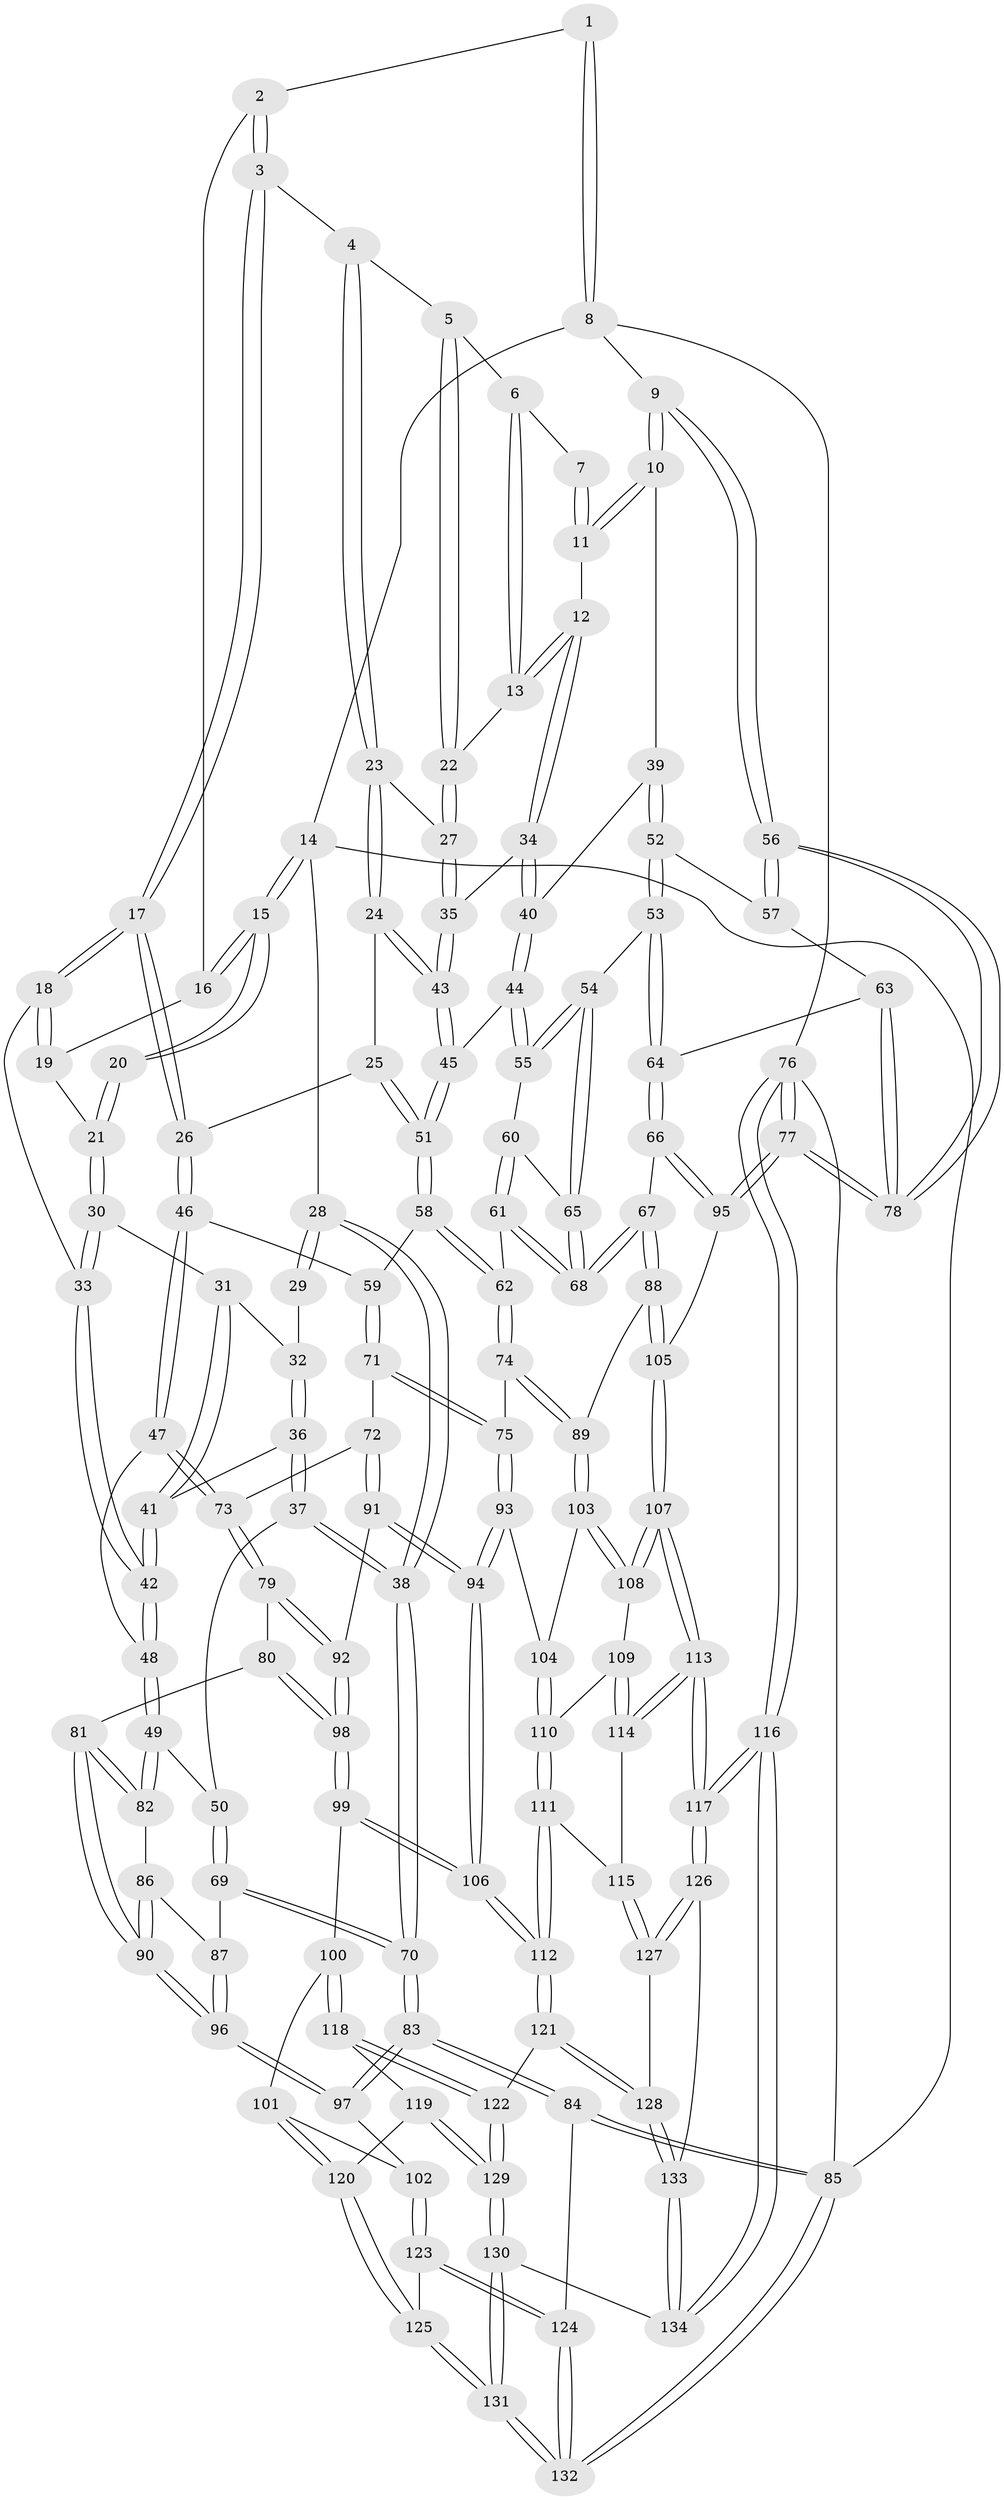 // coarse degree distribution, {4: 0.3924050632911392, 5: 0.45569620253164556, 3: 0.0759493670886076, 6: 0.06329113924050633, 8: 0.012658227848101266}
// Generated by graph-tools (version 1.1) at 2025/42/03/06/25 10:42:34]
// undirected, 134 vertices, 332 edges
graph export_dot {
graph [start="1"]
  node [color=gray90,style=filled];
  1 [pos="+0.7611920882772182+0"];
  2 [pos="+0.45986402845491303+0"];
  3 [pos="+0.5181896338769884+0.01760899173255393"];
  4 [pos="+0.5281290057766663+0.034037667934252905"];
  5 [pos="+0.6054408963552351+0.0783718745766691"];
  6 [pos="+0.6974261991039199+0.014110772581451306"];
  7 [pos="+0.7249531244339878+0"];
  8 [pos="+1+0"];
  9 [pos="+1+0"];
  10 [pos="+0.9972974971502556+0.05994828293891592"];
  11 [pos="+0.7620364482355889+0.08559761030514187"];
  12 [pos="+0.734360210885503+0.1324961549507377"];
  13 [pos="+0.6904209335515167+0.09842894451385154"];
  14 [pos="+0+0"];
  15 [pos="+0+0"];
  16 [pos="+0.35730448612157867+0"];
  17 [pos="+0.3889579622297502+0.18472936220798125"];
  18 [pos="+0.37819061404834137+0.18129006203981587"];
  19 [pos="+0.3375475909540101+0"];
  20 [pos="+0.2269055975090082+0.09377886549961285"];
  21 [pos="+0.2533470200761573+0.11199925127393931"];
  22 [pos="+0.6298850986677914+0.10965292649762055"];
  23 [pos="+0.5283558167079468+0.18434796798630898"];
  24 [pos="+0.51717531536297+0.20755276122380673"];
  25 [pos="+0.4887212442394893+0.22718040771015688"];
  26 [pos="+0.46391376880037005+0.24127921964354423"];
  27 [pos="+0.6253027024745165+0.14625573166804373"];
  28 [pos="+0+0"];
  29 [pos="+0.16936082663695876+0.11114167878641146"];
  30 [pos="+0.25315908107625895+0.14516247925545822"];
  31 [pos="+0.2191661202671234+0.16656603338000633"];
  32 [pos="+0.19467605112170586+0.1493402874379772"];
  33 [pos="+0.36012858987144786+0.18718170780798066"];
  34 [pos="+0.7344865938123449+0.1330056906609213"];
  35 [pos="+0.6677347348447766+0.2037797280291621"];
  36 [pos="+0.026062238949502214+0.18802300761594373"];
  37 [pos="+0+0.17371729277202055"];
  38 [pos="+0+0.1275806160098174"];
  39 [pos="+0.8651730201061802+0.2140963777720276"];
  40 [pos="+0.846096703060494+0.21290667495130813"];
  41 [pos="+0.20110556412908642+0.22642072429023014"];
  42 [pos="+0.24389752971807832+0.3234471297282928"];
  43 [pos="+0.6659275858221173+0.25722257032002377"];
  44 [pos="+0.6960148647528455+0.27627863014295984"];
  45 [pos="+0.6696687627417797+0.2644862126941983"];
  46 [pos="+0.462322030771328+0.31421685933300364"];
  47 [pos="+0.2613202229914471+0.35616561169087385"];
  48 [pos="+0.24081591577873201+0.34934179546862776"];
  49 [pos="+0.2332649068771492+0.3547883270347852"];
  50 [pos="+0.1330696825989593+0.32593204234432493"];
  51 [pos="+0.6205121290286759+0.3128707211944788"];
  52 [pos="+0.8842476390894226+0.31672711080764815"];
  53 [pos="+0.8617351748700781+0.34323339997522756"];
  54 [pos="+0.8520667395419582+0.3528098896965619"];
  55 [pos="+0.7177705646393338+0.32964180324523973"];
  56 [pos="+1+0.3702186501137664"];
  57 [pos="+0.8919268227216802+0.32031368870501825"];
  58 [pos="+0.5961421248405835+0.3453110958156704"];
  59 [pos="+0.4806907507498921+0.35070327060124906"];
  60 [pos="+0.7120506088136549+0.3761812375416891"];
  61 [pos="+0.6653900582304563+0.4496317930610863"];
  62 [pos="+0.6556068056263562+0.4534046458262162"];
  63 [pos="+0.966881560184827+0.46807582929554664"];
  64 [pos="+0.9360848925075078+0.4856759944414986"];
  65 [pos="+0.8243809664435047+0.4167990231334976"];
  66 [pos="+0.9262835921526761+0.49277290473905405"];
  67 [pos="+0.836625830848818+0.5233867546062889"];
  68 [pos="+0.8194256118403414+0.49248744919785525"];
  69 [pos="+0.01959341090569423+0.4573759354884392"];
  70 [pos="+0+0.3926205255351619"];
  71 [pos="+0.4714617568488109+0.4354861092828138"];
  72 [pos="+0.43668541987483184+0.46059950336955907"];
  73 [pos="+0.3723922645588194+0.46038632322355444"];
  74 [pos="+0.6182781449758104+0.500633990555043"];
  75 [pos="+0.601717584402895+0.5134356117167598"];
  76 [pos="+1+1"];
  77 [pos="+1+0.6672938114485352"];
  78 [pos="+1+0.435031671720473"];
  79 [pos="+0.3343283024893858+0.5085964666204501"];
  80 [pos="+0.220159079715218+0.5172398704622629"];
  81 [pos="+0.2140045778281075+0.5134431015246117"];
  82 [pos="+0.19385414825119202+0.4443306074988031"];
  83 [pos="+0+0.6829655166108415"];
  84 [pos="+0+0.9935370766829869"];
  85 [pos="+0+1"];
  86 [pos="+0.07019355247294952+0.4610973824648222"];
  87 [pos="+0.022767212457090166+0.45898020577865206"];
  88 [pos="+0.8354511036035847+0.529668581043213"];
  89 [pos="+0.7875291380551463+0.5829631631645554"];
  90 [pos="+0.14497591749291563+0.5896166614773305"];
  91 [pos="+0.4350701368874476+0.5537325490761106"];
  92 [pos="+0.3482952258497075+0.591315073805671"];
  93 [pos="+0.5907171151327021+0.5909828087092195"];
  94 [pos="+0.5311680348547357+0.6744392529105548"];
  95 [pos="+1+0.661464737811668"];
  96 [pos="+0.09775273760598+0.6701429153117763"];
  97 [pos="+0.0968209215908741+0.6750085733612032"];
  98 [pos="+0.3108892614983729+0.6630825100604799"];
  99 [pos="+0.310806775244339+0.6847282948676328"];
  100 [pos="+0.30691112643572915+0.6893033200438675"];
  101 [pos="+0.2903708145458559+0.6913579181761853"];
  102 [pos="+0.10868635394603947+0.6877605770613087"];
  103 [pos="+0.7869964031457855+0.5840994181550877"];
  104 [pos="+0.7221382719042048+0.6287206692336671"];
  105 [pos="+0.9583910783568063+0.6712366397384465"];
  106 [pos="+0.52761935165897+0.6895885451572905"];
  107 [pos="+0.9013909195673786+0.7212113003881554"];
  108 [pos="+0.8226390729393291+0.6859501701027623"];
  109 [pos="+0.8023452407811854+0.6979342102293115"];
  110 [pos="+0.7200751230126617+0.6917311379213656"];
  111 [pos="+0.6803793102757528+0.7636882250260516"];
  112 [pos="+0.5678476411897819+0.7967398697807778"];
  113 [pos="+0.8868596968619319+0.7823195492045737"];
  114 [pos="+0.7688500106515586+0.7740035715505017"];
  115 [pos="+0.7442719892478057+0.7841310149380726"];
  116 [pos="+1+1"];
  117 [pos="+0.9232228732783048+0.9538136044154162"];
  118 [pos="+0.31778368589429723+0.7598591206754984"];
  119 [pos="+0.28542637539879445+0.8521871239113544"];
  120 [pos="+0.17984941858148135+0.8453017630217327"];
  121 [pos="+0.5642786861748184+0.8107671095798852"];
  122 [pos="+0.4826866718262303+0.8681190807916765"];
  123 [pos="+0.11903447663115185+0.8491145218986715"];
  124 [pos="+0.08661941763474455+0.8682132749391764"];
  125 [pos="+0.12805535105761803+0.8531146649124476"];
  126 [pos="+0.8460469663952505+0.9290718230681975"];
  127 [pos="+0.765911150143938+0.8336512660261263"];
  128 [pos="+0.6465926141634459+0.9244517266152003"];
  129 [pos="+0.3725889245641138+1"];
  130 [pos="+0.33580993205038245+1"];
  131 [pos="+0.3292888121811322+1"];
  132 [pos="+0.1159595441458249+1"];
  133 [pos="+0.6542290652195623+0.9380298683034464"];
  134 [pos="+0.6218059844212283+1"];
  1 -- 2;
  1 -- 8;
  1 -- 8;
  2 -- 3;
  2 -- 3;
  2 -- 16;
  3 -- 4;
  3 -- 17;
  3 -- 17;
  4 -- 5;
  4 -- 23;
  4 -- 23;
  5 -- 6;
  5 -- 22;
  5 -- 22;
  6 -- 7;
  6 -- 13;
  6 -- 13;
  7 -- 11;
  7 -- 11;
  8 -- 9;
  8 -- 14;
  8 -- 76;
  9 -- 10;
  9 -- 10;
  9 -- 56;
  9 -- 56;
  10 -- 11;
  10 -- 11;
  10 -- 39;
  11 -- 12;
  12 -- 13;
  12 -- 13;
  12 -- 34;
  12 -- 34;
  13 -- 22;
  14 -- 15;
  14 -- 15;
  14 -- 28;
  14 -- 85;
  15 -- 16;
  15 -- 16;
  15 -- 20;
  15 -- 20;
  16 -- 19;
  17 -- 18;
  17 -- 18;
  17 -- 26;
  17 -- 26;
  18 -- 19;
  18 -- 19;
  18 -- 33;
  19 -- 21;
  20 -- 21;
  20 -- 21;
  21 -- 30;
  21 -- 30;
  22 -- 27;
  22 -- 27;
  23 -- 24;
  23 -- 24;
  23 -- 27;
  24 -- 25;
  24 -- 43;
  24 -- 43;
  25 -- 26;
  25 -- 51;
  25 -- 51;
  26 -- 46;
  26 -- 46;
  27 -- 35;
  27 -- 35;
  28 -- 29;
  28 -- 29;
  28 -- 38;
  28 -- 38;
  29 -- 32;
  30 -- 31;
  30 -- 33;
  30 -- 33;
  31 -- 32;
  31 -- 41;
  31 -- 41;
  32 -- 36;
  32 -- 36;
  33 -- 42;
  33 -- 42;
  34 -- 35;
  34 -- 40;
  34 -- 40;
  35 -- 43;
  35 -- 43;
  36 -- 37;
  36 -- 37;
  36 -- 41;
  37 -- 38;
  37 -- 38;
  37 -- 50;
  38 -- 70;
  38 -- 70;
  39 -- 40;
  39 -- 52;
  39 -- 52;
  40 -- 44;
  40 -- 44;
  41 -- 42;
  41 -- 42;
  42 -- 48;
  42 -- 48;
  43 -- 45;
  43 -- 45;
  44 -- 45;
  44 -- 55;
  44 -- 55;
  45 -- 51;
  45 -- 51;
  46 -- 47;
  46 -- 47;
  46 -- 59;
  47 -- 48;
  47 -- 73;
  47 -- 73;
  48 -- 49;
  48 -- 49;
  49 -- 50;
  49 -- 82;
  49 -- 82;
  50 -- 69;
  50 -- 69;
  51 -- 58;
  51 -- 58;
  52 -- 53;
  52 -- 53;
  52 -- 57;
  53 -- 54;
  53 -- 64;
  53 -- 64;
  54 -- 55;
  54 -- 55;
  54 -- 65;
  54 -- 65;
  55 -- 60;
  56 -- 57;
  56 -- 57;
  56 -- 78;
  56 -- 78;
  57 -- 63;
  58 -- 59;
  58 -- 62;
  58 -- 62;
  59 -- 71;
  59 -- 71;
  60 -- 61;
  60 -- 61;
  60 -- 65;
  61 -- 62;
  61 -- 68;
  61 -- 68;
  62 -- 74;
  62 -- 74;
  63 -- 64;
  63 -- 78;
  63 -- 78;
  64 -- 66;
  64 -- 66;
  65 -- 68;
  65 -- 68;
  66 -- 67;
  66 -- 95;
  66 -- 95;
  67 -- 68;
  67 -- 68;
  67 -- 88;
  67 -- 88;
  69 -- 70;
  69 -- 70;
  69 -- 87;
  70 -- 83;
  70 -- 83;
  71 -- 72;
  71 -- 75;
  71 -- 75;
  72 -- 73;
  72 -- 91;
  72 -- 91;
  73 -- 79;
  73 -- 79;
  74 -- 75;
  74 -- 89;
  74 -- 89;
  75 -- 93;
  75 -- 93;
  76 -- 77;
  76 -- 77;
  76 -- 116;
  76 -- 116;
  76 -- 85;
  77 -- 78;
  77 -- 78;
  77 -- 95;
  77 -- 95;
  79 -- 80;
  79 -- 92;
  79 -- 92;
  80 -- 81;
  80 -- 98;
  80 -- 98;
  81 -- 82;
  81 -- 82;
  81 -- 90;
  81 -- 90;
  82 -- 86;
  83 -- 84;
  83 -- 84;
  83 -- 97;
  83 -- 97;
  84 -- 85;
  84 -- 85;
  84 -- 124;
  85 -- 132;
  85 -- 132;
  86 -- 87;
  86 -- 90;
  86 -- 90;
  87 -- 96;
  87 -- 96;
  88 -- 89;
  88 -- 105;
  88 -- 105;
  89 -- 103;
  89 -- 103;
  90 -- 96;
  90 -- 96;
  91 -- 92;
  91 -- 94;
  91 -- 94;
  92 -- 98;
  92 -- 98;
  93 -- 94;
  93 -- 94;
  93 -- 104;
  94 -- 106;
  94 -- 106;
  95 -- 105;
  96 -- 97;
  96 -- 97;
  97 -- 102;
  98 -- 99;
  98 -- 99;
  99 -- 100;
  99 -- 106;
  99 -- 106;
  100 -- 101;
  100 -- 118;
  100 -- 118;
  101 -- 102;
  101 -- 120;
  101 -- 120;
  102 -- 123;
  102 -- 123;
  103 -- 104;
  103 -- 108;
  103 -- 108;
  104 -- 110;
  104 -- 110;
  105 -- 107;
  105 -- 107;
  106 -- 112;
  106 -- 112;
  107 -- 108;
  107 -- 108;
  107 -- 113;
  107 -- 113;
  108 -- 109;
  109 -- 110;
  109 -- 114;
  109 -- 114;
  110 -- 111;
  110 -- 111;
  111 -- 112;
  111 -- 112;
  111 -- 115;
  112 -- 121;
  112 -- 121;
  113 -- 114;
  113 -- 114;
  113 -- 117;
  113 -- 117;
  114 -- 115;
  115 -- 127;
  115 -- 127;
  116 -- 117;
  116 -- 117;
  116 -- 134;
  116 -- 134;
  117 -- 126;
  117 -- 126;
  118 -- 119;
  118 -- 122;
  118 -- 122;
  119 -- 120;
  119 -- 129;
  119 -- 129;
  120 -- 125;
  120 -- 125;
  121 -- 122;
  121 -- 128;
  121 -- 128;
  122 -- 129;
  122 -- 129;
  123 -- 124;
  123 -- 124;
  123 -- 125;
  124 -- 132;
  124 -- 132;
  125 -- 131;
  125 -- 131;
  126 -- 127;
  126 -- 127;
  126 -- 133;
  127 -- 128;
  128 -- 133;
  128 -- 133;
  129 -- 130;
  129 -- 130;
  130 -- 131;
  130 -- 131;
  130 -- 134;
  131 -- 132;
  131 -- 132;
  133 -- 134;
  133 -- 134;
}

